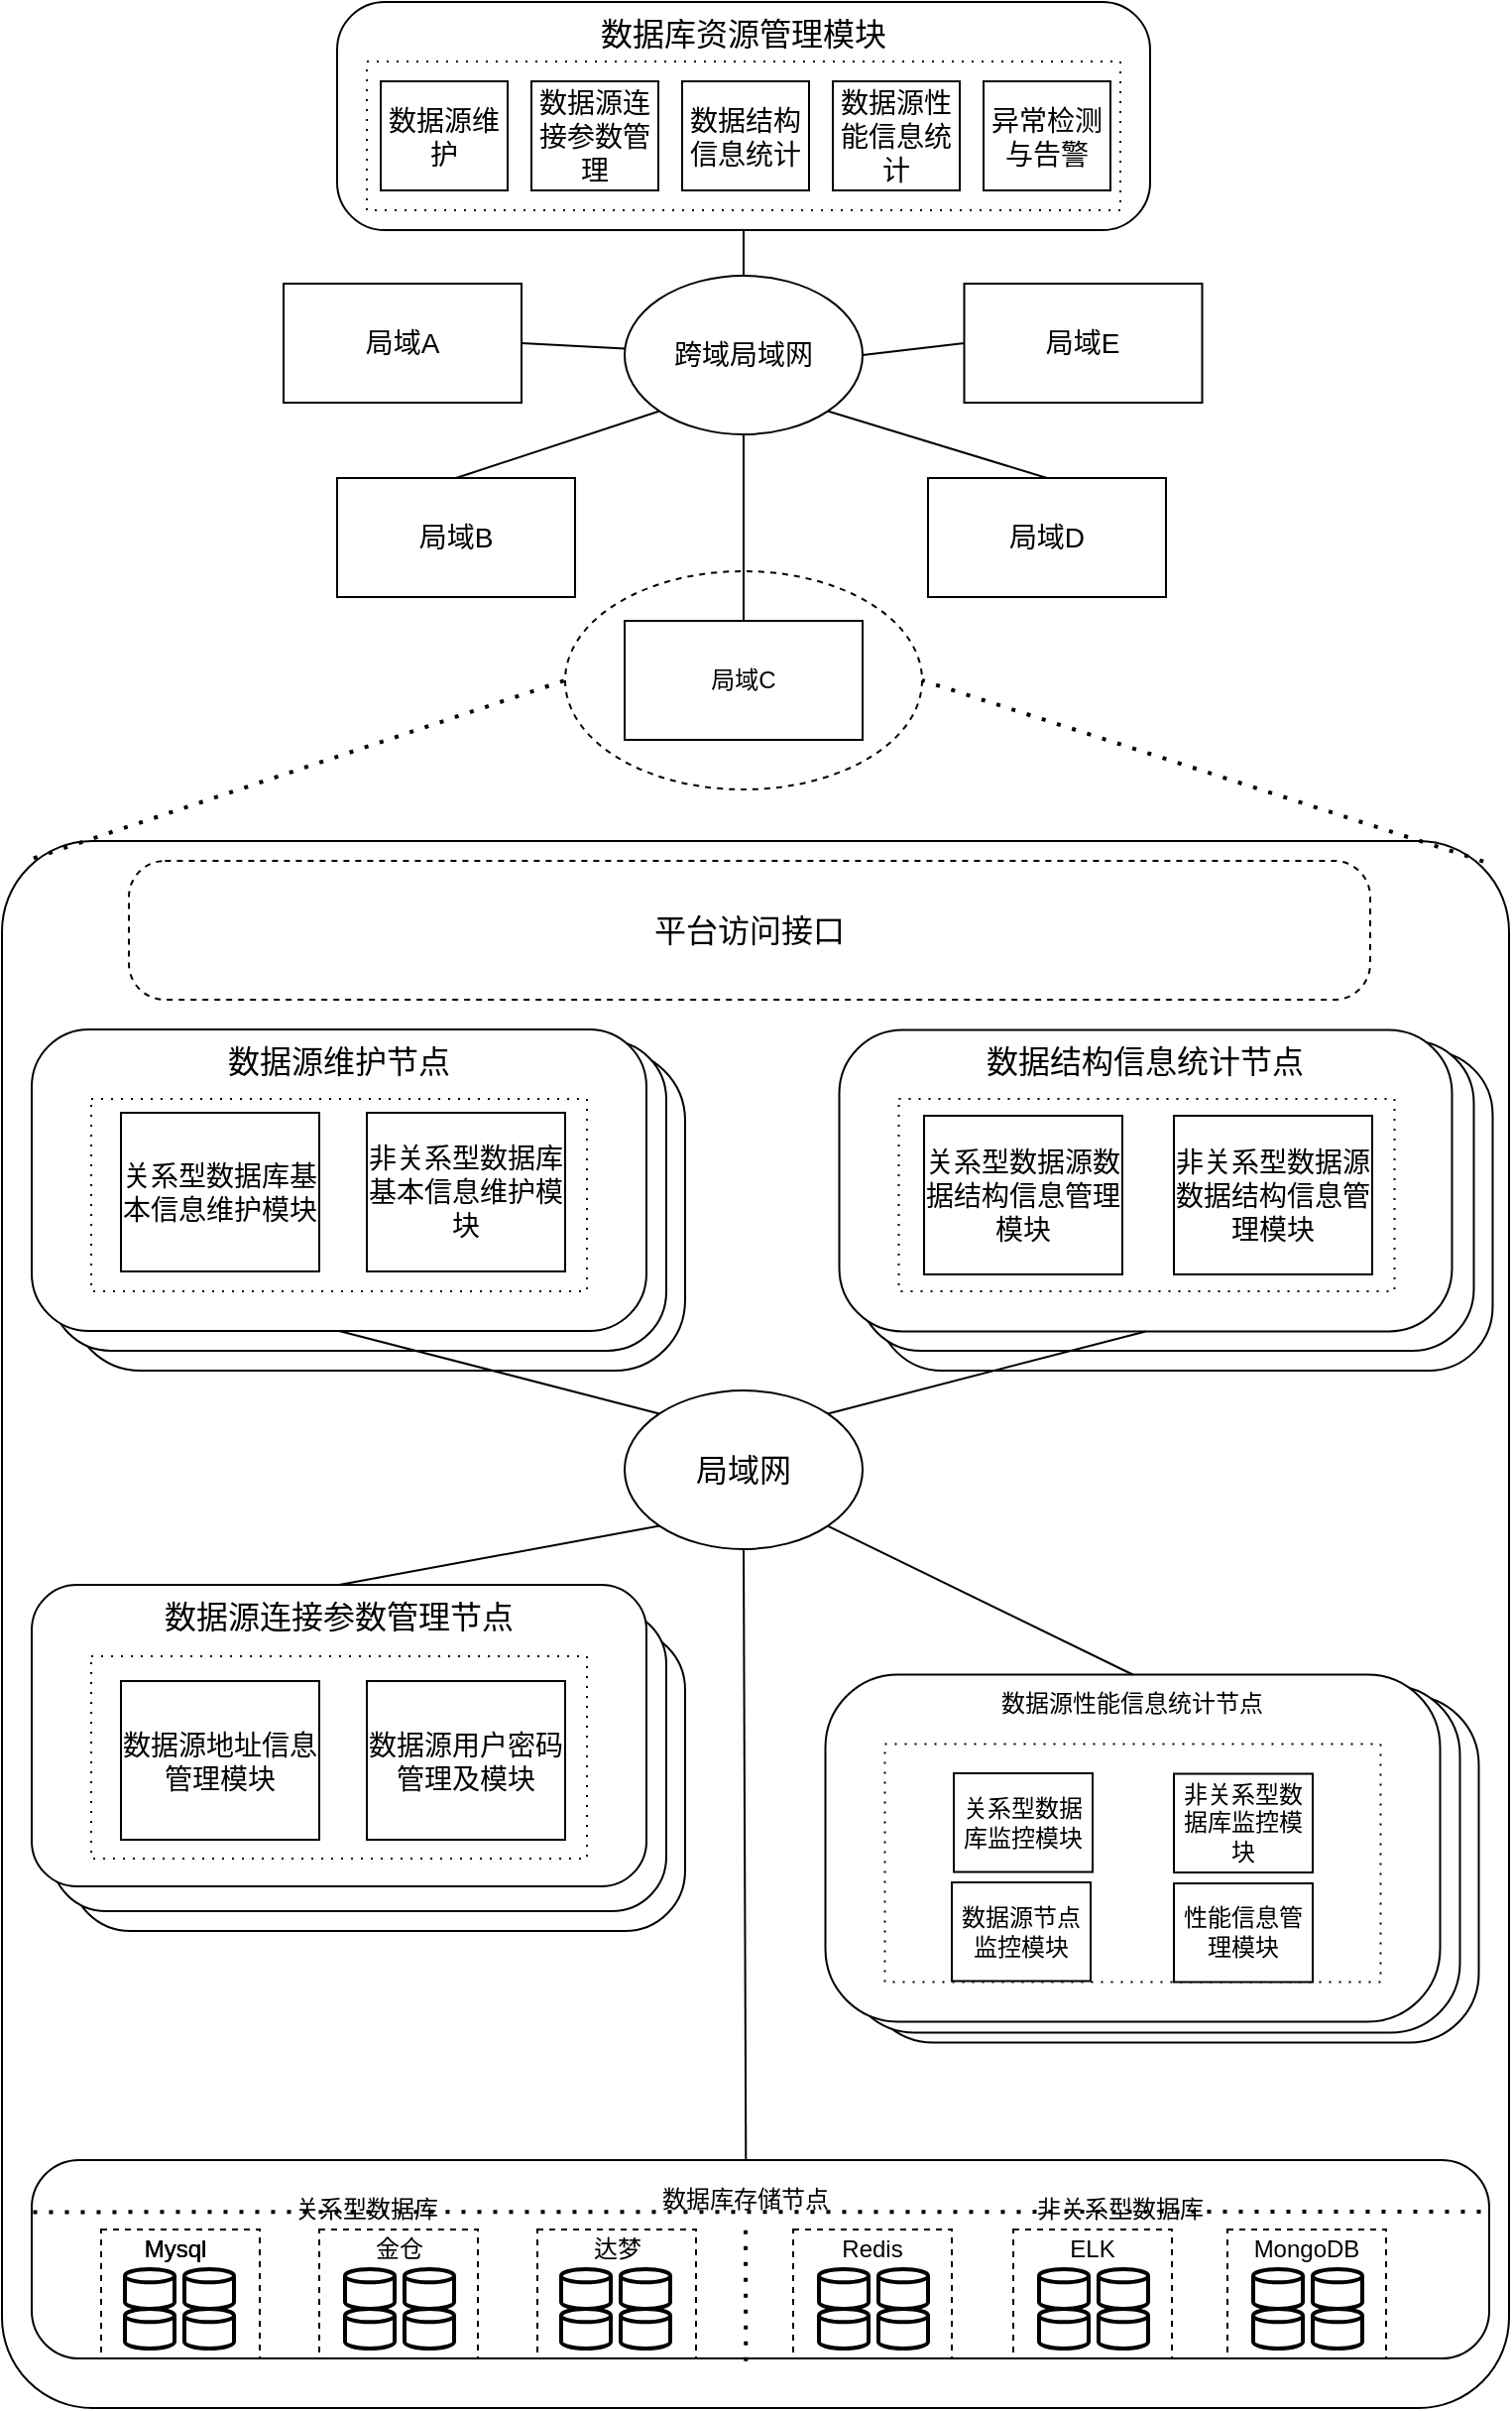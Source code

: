 <mxfile version="20.0.1" type="github">
  <diagram id="MedYQDeV-F79YKgBFQhL" name="第 1 页">
    <mxGraphModel dx="981" dy="542" grid="1" gridSize="10" guides="1" tooltips="1" connect="1" arrows="1" fold="1" page="1" pageScale="1" pageWidth="827" pageHeight="1169" math="0" shadow="0">
      <root>
        <mxCell id="0" />
        <mxCell id="1" parent="0" />
        <mxCell id="vhrxewNEwcAQ_lFFi1NT-26" value="" style="rounded=1;whiteSpace=wrap;html=1;fillColor=none;arcSize=6;" parent="1" vertex="1">
          <mxGeometry x="40" y="443" width="760" height="790" as="geometry" />
        </mxCell>
        <mxCell id="vhrxewNEwcAQ_lFFi1NT-25" value="" style="ellipse;whiteSpace=wrap;html=1;dashed=1;fillColor=none;" parent="1" vertex="1">
          <mxGeometry x="324" y="307" width="180" height="110" as="geometry" />
        </mxCell>
        <mxCell id="YRZzIZ5zAxfRdaV7xQCh-4" value="" style="rounded=1;whiteSpace=wrap;html=1;arcSize=22;" parent="1" vertex="1">
          <mxGeometry x="74.5" y="548.5" width="310" height="161.5" as="geometry" />
        </mxCell>
        <mxCell id="YRZzIZ5zAxfRdaV7xQCh-3" value="" style="rounded=1;whiteSpace=wrap;html=1;arcSize=19;" parent="1" vertex="1">
          <mxGeometry x="65" y="543.5" width="310" height="156.5" as="geometry" />
        </mxCell>
        <mxCell id="vhrxewNEwcAQ_lFFi1NT-3" value="&lt;span style=&quot;font-size: 16px;&quot;&gt;数据库资源管理模块&lt;/span&gt;" style="rounded=1;whiteSpace=wrap;html=1;arcSize=21;verticalAlign=top;fontSize=16;" parent="1" vertex="1">
          <mxGeometry x="209" y="20" width="410" height="115" as="geometry" />
        </mxCell>
        <mxCell id="vhrxewNEwcAQ_lFFi1NT-12" value="跨域局域网" style="ellipse;whiteSpace=wrap;html=1;fontSize=14;" parent="1" vertex="1">
          <mxGeometry x="354" y="158" width="120" height="80" as="geometry" />
        </mxCell>
        <mxCell id="vhrxewNEwcAQ_lFFi1NT-13" value="" style="endArrow=none;html=1;rounded=0;entryX=0.5;entryY=1;entryDx=0;entryDy=0;exitX=0.5;exitY=0;exitDx=0;exitDy=0;" parent="1" source="vhrxewNEwcAQ_lFFi1NT-12" edge="1" target="vhrxewNEwcAQ_lFFi1NT-3">
          <mxGeometry width="50" height="50" relative="1" as="geometry">
            <mxPoint x="379" y="158" as="sourcePoint" />
            <mxPoint x="386" y="119.289" as="targetPoint" />
          </mxGeometry>
        </mxCell>
        <mxCell id="vhrxewNEwcAQ_lFFi1NT-14" value="&lt;span style=&quot;font-size: 14px;&quot;&gt;局域E&lt;/span&gt;" style="rounded=0;whiteSpace=wrap;html=1;fontSize=14;" parent="1" vertex="1">
          <mxGeometry x="525.25" y="162" width="120" height="60" as="geometry" />
        </mxCell>
        <mxCell id="vhrxewNEwcAQ_lFFi1NT-15" value="局域A" style="rounded=0;whiteSpace=wrap;html=1;fontSize=14;" parent="1" vertex="1">
          <mxGeometry x="182" y="162" width="120" height="60" as="geometry" />
        </mxCell>
        <mxCell id="vhrxewNEwcAQ_lFFi1NT-16" value="&lt;span style=&quot;font-size: 14px;&quot;&gt;局域B&lt;/span&gt;" style="rounded=0;whiteSpace=wrap;html=1;fontSize=14;" parent="1" vertex="1">
          <mxGeometry x="209" y="260" width="120" height="60" as="geometry" />
        </mxCell>
        <mxCell id="vhrxewNEwcAQ_lFFi1NT-17" value="&lt;span style=&quot;font-size: 14px;&quot;&gt;局域D&lt;/span&gt;" style="rounded=0;whiteSpace=wrap;html=1;fontSize=14;" parent="1" vertex="1">
          <mxGeometry x="507" y="260" width="120" height="60" as="geometry" />
        </mxCell>
        <mxCell id="vhrxewNEwcAQ_lFFi1NT-18" value="&lt;span style=&quot;&quot;&gt;局域C&lt;/span&gt;" style="rounded=0;whiteSpace=wrap;html=1;" parent="1" vertex="1">
          <mxGeometry x="354" y="332" width="120" height="60" as="geometry" />
        </mxCell>
        <mxCell id="vhrxewNEwcAQ_lFFi1NT-19" value="" style="endArrow=none;html=1;rounded=0;entryX=1;entryY=0.5;entryDx=0;entryDy=0;" parent="1" source="vhrxewNEwcAQ_lFFi1NT-12" target="vhrxewNEwcAQ_lFFi1NT-15" edge="1">
          <mxGeometry width="50" height="50" relative="1" as="geometry">
            <mxPoint x="283.289" y="280" as="sourcePoint" />
            <mxPoint x="283.289" y="230" as="targetPoint" />
          </mxGeometry>
        </mxCell>
        <mxCell id="vhrxewNEwcAQ_lFFi1NT-20" value="" style="endArrow=none;html=1;rounded=0;exitX=0.5;exitY=0;exitDx=0;exitDy=0;entryX=0;entryY=1;entryDx=0;entryDy=0;" parent="1" source="vhrxewNEwcAQ_lFFi1NT-16" target="vhrxewNEwcAQ_lFFi1NT-12" edge="1">
          <mxGeometry width="50" height="50" relative="1" as="geometry">
            <mxPoint x="410" y="340" as="sourcePoint" />
            <mxPoint x="460" y="290" as="targetPoint" />
          </mxGeometry>
        </mxCell>
        <mxCell id="vhrxewNEwcAQ_lFFi1NT-22" value="" style="endArrow=none;html=1;rounded=0;exitX=0.5;exitY=0;exitDx=0;exitDy=0;entryX=0.5;entryY=1;entryDx=0;entryDy=0;" parent="1" source="vhrxewNEwcAQ_lFFi1NT-18" target="vhrxewNEwcAQ_lFFi1NT-12" edge="1">
          <mxGeometry width="50" height="50" relative="1" as="geometry">
            <mxPoint x="230" y="330" as="sourcePoint" />
            <mxPoint x="381.574" y="268.284" as="targetPoint" />
          </mxGeometry>
        </mxCell>
        <mxCell id="vhrxewNEwcAQ_lFFi1NT-23" value="" style="endArrow=none;html=1;rounded=0;exitX=0.5;exitY=0;exitDx=0;exitDy=0;entryX=1;entryY=1;entryDx=0;entryDy=0;" parent="1" source="vhrxewNEwcAQ_lFFi1NT-17" target="vhrxewNEwcAQ_lFFi1NT-12" edge="1">
          <mxGeometry width="50" height="50" relative="1" as="geometry">
            <mxPoint x="240" y="340" as="sourcePoint" />
            <mxPoint x="391.574" y="278.284" as="targetPoint" />
          </mxGeometry>
        </mxCell>
        <mxCell id="vhrxewNEwcAQ_lFFi1NT-24" value="" style="endArrow=none;html=1;rounded=0;exitX=0;exitY=0.5;exitDx=0;exitDy=0;entryX=1;entryY=0.5;entryDx=0;entryDy=0;" parent="1" source="vhrxewNEwcAQ_lFFi1NT-14" target="vhrxewNEwcAQ_lFFi1NT-12" edge="1">
          <mxGeometry width="50" height="50" relative="1" as="geometry">
            <mxPoint x="250" y="350" as="sourcePoint" />
            <mxPoint x="401.574" y="288.284" as="targetPoint" />
          </mxGeometry>
        </mxCell>
        <mxCell id="vhrxewNEwcAQ_lFFi1NT-27" value="" style="endArrow=none;dashed=1;html=1;dashPattern=1 3;strokeWidth=2;rounded=0;entryX=0;entryY=0.5;entryDx=0;entryDy=0;exitX=0.021;exitY=0.011;exitDx=0;exitDy=0;exitPerimeter=0;" parent="1" source="vhrxewNEwcAQ_lFFi1NT-26" target="vhrxewNEwcAQ_lFFi1NT-25" edge="1">
          <mxGeometry width="50" height="50" relative="1" as="geometry">
            <mxPoint x="110" y="600" as="sourcePoint" />
            <mxPoint x="160" y="550" as="targetPoint" />
          </mxGeometry>
        </mxCell>
        <mxCell id="vhrxewNEwcAQ_lFFi1NT-28" value="" style="endArrow=none;dashed=1;html=1;dashPattern=1 3;strokeWidth=2;rounded=0;entryX=1;entryY=0.5;entryDx=0;entryDy=0;exitX=0.983;exitY=0.013;exitDx=0;exitDy=0;exitPerimeter=0;" parent="1" source="vhrxewNEwcAQ_lFFi1NT-26" target="vhrxewNEwcAQ_lFFi1NT-25" edge="1">
          <mxGeometry width="50" height="50" relative="1" as="geometry">
            <mxPoint x="120" y="610.0" as="sourcePoint" />
            <mxPoint x="333.46" y="440.34" as="targetPoint" />
          </mxGeometry>
        </mxCell>
        <mxCell id="vhrxewNEwcAQ_lFFi1NT-31" value="数据源维护节点" style="rounded=1;whiteSpace=wrap;html=1;arcSize=19;verticalAlign=top;fontSize=16;" parent="1" vertex="1">
          <mxGeometry x="55" y="538" width="310" height="152" as="geometry" />
        </mxCell>
        <mxCell id="vhrxewNEwcAQ_lFFi1NT-32" value="" style="rounded=0;whiteSpace=wrap;html=1;dashed=1;dashPattern=1 4;" parent="1" vertex="1">
          <mxGeometry x="85" y="573" width="250" height="97" as="geometry" />
        </mxCell>
        <mxCell id="vhrxewNEwcAQ_lFFi1NT-55" value="数据库资源管理平台" style="text;html=1;strokeColor=none;fillColor=none;align=center;verticalAlign=middle;whiteSpace=wrap;rounded=0;dashed=1;dashPattern=1 4;" parent="1" vertex="1">
          <mxGeometry x="520" y="529.5" width="170" height="30" as="geometry" />
        </mxCell>
        <mxCell id="vhrxewNEwcAQ_lFFi1NT-73" value="局域网" style="ellipse;whiteSpace=wrap;html=1;fontSize=16;" parent="1" vertex="1">
          <mxGeometry x="354" y="720" width="120" height="80" as="geometry" />
        </mxCell>
        <mxCell id="vhrxewNEwcAQ_lFFi1NT-86" value="" style="endArrow=none;html=1;rounded=0;entryX=0.5;entryY=1;entryDx=0;entryDy=0;exitX=0;exitY=0;exitDx=0;exitDy=0;" parent="1" source="vhrxewNEwcAQ_lFFi1NT-73" target="vhrxewNEwcAQ_lFFi1NT-31" edge="1">
          <mxGeometry width="50" height="50" relative="1" as="geometry">
            <mxPoint x="280" y="823" as="sourcePoint" />
            <mxPoint x="330" y="773" as="targetPoint" />
          </mxGeometry>
        </mxCell>
        <mxCell id="vhrxewNEwcAQ_lFFi1NT-91" value="" style="rounded=1;whiteSpace=wrap;html=1;arcSize=24;" parent="1" vertex="1">
          <mxGeometry x="55" y="1108" width="735" height="100" as="geometry" />
        </mxCell>
        <mxCell id="vhrxewNEwcAQ_lFFi1NT-92" value="数据库存储节点" style="text;html=1;strokeColor=none;fillColor=none;align=center;verticalAlign=middle;whiteSpace=wrap;rounded=0;dashed=1;dashPattern=1 4;" parent="1" vertex="1">
          <mxGeometry x="330" y="1113" width="170" height="30" as="geometry" />
        </mxCell>
        <mxCell id="vhrxewNEwcAQ_lFFi1NT-93" value="" style="endArrow=none;html=1;rounded=0;entryX=0.5;entryY=1;entryDx=0;entryDy=0;exitX=0.49;exitY=0.002;exitDx=0;exitDy=0;exitPerimeter=0;" parent="1" source="vhrxewNEwcAQ_lFFi1NT-91" target="vhrxewNEwcAQ_lFFi1NT-73" edge="1">
          <mxGeometry width="50" height="50" relative="1" as="geometry">
            <mxPoint x="220.0" y="885" as="sourcePoint" />
            <mxPoint x="381.574" y="836.284" as="targetPoint" />
          </mxGeometry>
        </mxCell>
        <mxCell id="vhrxewNEwcAQ_lFFi1NT-94" value="" style="endArrow=none;dashed=1;html=1;dashPattern=1 3;strokeWidth=2;rounded=0;entryX=0.5;entryY=1;entryDx=0;entryDy=0;exitX=0.49;exitY=1.014;exitDx=0;exitDy=0;exitPerimeter=0;" parent="1" source="vhrxewNEwcAQ_lFFi1NT-91" target="vhrxewNEwcAQ_lFFi1NT-92" edge="1">
          <mxGeometry width="50" height="50" relative="1" as="geometry">
            <mxPoint x="390" y="1203" as="sourcePoint" />
            <mxPoint x="440" y="1153" as="targetPoint" />
          </mxGeometry>
        </mxCell>
        <mxCell id="vhrxewNEwcAQ_lFFi1NT-95" value="" style="endArrow=none;dashed=1;html=1;dashPattern=1 3;strokeWidth=2;rounded=0;entryX=1;entryY=0.5;entryDx=0;entryDy=0;exitX=0.001;exitY=0.352;exitDx=0;exitDy=0;exitPerimeter=0;" parent="1" edge="1">
          <mxGeometry width="50" height="50" relative="1" as="geometry">
            <mxPoint x="55.735" y="1134.2" as="sourcePoint" />
            <mxPoint x="790" y="1134" as="targetPoint" />
          </mxGeometry>
        </mxCell>
        <mxCell id="vhrxewNEwcAQ_lFFi1NT-96" value="关系型数据库" style="text;html=1;strokeColor=none;fillColor=none;align=center;verticalAlign=middle;whiteSpace=wrap;rounded=0;dashed=1;dashPattern=1 4;" parent="1" vertex="1">
          <mxGeometry x="139" y="1118" width="170" height="30" as="geometry" />
        </mxCell>
        <mxCell id="vhrxewNEwcAQ_lFFi1NT-97" value="非关系型数据库" style="text;html=1;strokeColor=none;fillColor=none;align=center;verticalAlign=middle;whiteSpace=wrap;rounded=0;dashed=1;dashPattern=1 4;" parent="1" vertex="1">
          <mxGeometry x="519" y="1118" width="170" height="30" as="geometry" />
        </mxCell>
        <mxCell id="vhrxewNEwcAQ_lFFi1NT-102" value="" style="rounded=0;whiteSpace=wrap;html=1;fillColor=none;dashed=1;" parent="1" vertex="1">
          <mxGeometry x="90" y="1143" width="80" height="65" as="geometry" />
        </mxCell>
        <mxCell id="vhrxewNEwcAQ_lFFi1NT-98" value="" style="strokeWidth=2;html=1;shape=mxgraph.flowchart.database;whiteSpace=wrap;fillColor=none;" parent="1" vertex="1">
          <mxGeometry x="102" y="1163" width="25" height="20" as="geometry" />
        </mxCell>
        <mxCell id="vhrxewNEwcAQ_lFFi1NT-99" value="" style="strokeWidth=2;html=1;shape=mxgraph.flowchart.database;whiteSpace=wrap;fillColor=none;" parent="1" vertex="1">
          <mxGeometry x="102" y="1183" width="25" height="20" as="geometry" />
        </mxCell>
        <mxCell id="vhrxewNEwcAQ_lFFi1NT-100" value="" style="strokeWidth=2;html=1;shape=mxgraph.flowchart.database;whiteSpace=wrap;fillColor=none;" parent="1" vertex="1">
          <mxGeometry x="132" y="1163" width="25" height="20" as="geometry" />
        </mxCell>
        <mxCell id="vhrxewNEwcAQ_lFFi1NT-101" value="" style="strokeWidth=2;html=1;shape=mxgraph.flowchart.database;whiteSpace=wrap;fillColor=none;" parent="1" vertex="1">
          <mxGeometry x="132" y="1183" width="25" height="20" as="geometry" />
        </mxCell>
        <mxCell id="vhrxewNEwcAQ_lFFi1NT-103" value="" style="rounded=0;whiteSpace=wrap;html=1;fillColor=none;dashed=1;" parent="1" vertex="1">
          <mxGeometry x="200" y="1143" width="80" height="65" as="geometry" />
        </mxCell>
        <mxCell id="vhrxewNEwcAQ_lFFi1NT-104" value="" style="rounded=0;whiteSpace=wrap;html=1;fillColor=none;dashed=1;" parent="1" vertex="1">
          <mxGeometry x="310" y="1143" width="80" height="65" as="geometry" />
        </mxCell>
        <mxCell id="vhrxewNEwcAQ_lFFi1NT-113" value="" style="strokeWidth=2;html=1;shape=mxgraph.flowchart.database;whiteSpace=wrap;fillColor=none;" parent="1" vertex="1">
          <mxGeometry x="213" y="1163" width="25" height="20" as="geometry" />
        </mxCell>
        <mxCell id="vhrxewNEwcAQ_lFFi1NT-114" value="" style="strokeWidth=2;html=1;shape=mxgraph.flowchart.database;whiteSpace=wrap;fillColor=none;" parent="1" vertex="1">
          <mxGeometry x="213" y="1183" width="25" height="20" as="geometry" />
        </mxCell>
        <mxCell id="vhrxewNEwcAQ_lFFi1NT-115" value="" style="strokeWidth=2;html=1;shape=mxgraph.flowchart.database;whiteSpace=wrap;fillColor=none;" parent="1" vertex="1">
          <mxGeometry x="243" y="1163" width="25" height="20" as="geometry" />
        </mxCell>
        <mxCell id="vhrxewNEwcAQ_lFFi1NT-116" value="" style="strokeWidth=2;html=1;shape=mxgraph.flowchart.database;whiteSpace=wrap;fillColor=none;" parent="1" vertex="1">
          <mxGeometry x="243" y="1183" width="25" height="20" as="geometry" />
        </mxCell>
        <mxCell id="vhrxewNEwcAQ_lFFi1NT-117" value="" style="strokeWidth=2;html=1;shape=mxgraph.flowchart.database;whiteSpace=wrap;fillColor=none;" parent="1" vertex="1">
          <mxGeometry x="322" y="1163" width="25" height="20" as="geometry" />
        </mxCell>
        <mxCell id="vhrxewNEwcAQ_lFFi1NT-118" value="" style="strokeWidth=2;html=1;shape=mxgraph.flowchart.database;whiteSpace=wrap;fillColor=none;" parent="1" vertex="1">
          <mxGeometry x="322" y="1183" width="25" height="20" as="geometry" />
        </mxCell>
        <mxCell id="vhrxewNEwcAQ_lFFi1NT-119" value="" style="strokeWidth=2;html=1;shape=mxgraph.flowchart.database;whiteSpace=wrap;fillColor=none;" parent="1" vertex="1">
          <mxGeometry x="352" y="1163" width="25" height="20" as="geometry" />
        </mxCell>
        <mxCell id="vhrxewNEwcAQ_lFFi1NT-120" value="" style="strokeWidth=2;html=1;shape=mxgraph.flowchart.database;whiteSpace=wrap;fillColor=none;" parent="1" vertex="1">
          <mxGeometry x="352" y="1183" width="25" height="20" as="geometry" />
        </mxCell>
        <mxCell id="vhrxewNEwcAQ_lFFi1NT-124" value="Mysql" style="text;html=1;strokeColor=none;fillColor=none;align=center;verticalAlign=middle;whiteSpace=wrap;rounded=0;dashed=1;dashPattern=1 4;" parent="1" vertex="1">
          <mxGeometry x="100" y="1143" width="55" height="20" as="geometry" />
        </mxCell>
        <mxCell id="vhrxewNEwcAQ_lFFi1NT-125" value="金仓" style="text;html=1;strokeColor=none;fillColor=none;align=center;verticalAlign=middle;whiteSpace=wrap;rounded=0;dashed=1;dashPattern=1 4;" parent="1" vertex="1">
          <mxGeometry x="213" y="1143" width="55" height="20" as="geometry" />
        </mxCell>
        <mxCell id="vhrxewNEwcAQ_lFFi1NT-126" value="达梦" style="text;html=1;strokeColor=none;fillColor=none;align=center;verticalAlign=middle;whiteSpace=wrap;rounded=0;dashed=1;dashPattern=1 4;" parent="1" vertex="1">
          <mxGeometry x="322.5" y="1143" width="55" height="20" as="geometry" />
        </mxCell>
        <mxCell id="vhrxewNEwcAQ_lFFi1NT-128" value="" style="rounded=0;whiteSpace=wrap;html=1;fillColor=none;dashed=1;" parent="1" vertex="1">
          <mxGeometry x="90" y="1143" width="80" height="65" as="geometry" />
        </mxCell>
        <mxCell id="vhrxewNEwcAQ_lFFi1NT-131" value="Mysql" style="text;html=1;strokeColor=none;fillColor=none;align=center;verticalAlign=middle;whiteSpace=wrap;rounded=0;dashed=1;dashPattern=1 4;" parent="1" vertex="1">
          <mxGeometry x="100" y="1143" width="55" height="20" as="geometry" />
        </mxCell>
        <mxCell id="vhrxewNEwcAQ_lFFi1NT-129" value="Mysql" style="text;html=1;strokeColor=none;fillColor=none;align=center;verticalAlign=middle;whiteSpace=wrap;rounded=0;dashed=1;dashPattern=1 4;" parent="1" vertex="1">
          <mxGeometry x="100" y="1143" width="55" height="20" as="geometry" />
        </mxCell>
        <mxCell id="vhrxewNEwcAQ_lFFi1NT-171" value="" style="rounded=0;whiteSpace=wrap;html=1;fillColor=none;dashed=1;" parent="1" vertex="1">
          <mxGeometry x="310" y="1143" width="80" height="65" as="geometry" />
        </mxCell>
        <mxCell id="vhrxewNEwcAQ_lFFi1NT-173" value="" style="rounded=0;whiteSpace=wrap;html=1;fillColor=none;dashed=1;" parent="1" vertex="1">
          <mxGeometry x="439" y="1143" width="80" height="65" as="geometry" />
        </mxCell>
        <mxCell id="vhrxewNEwcAQ_lFFi1NT-174" value="" style="strokeWidth=2;html=1;shape=mxgraph.flowchart.database;whiteSpace=wrap;fillColor=none;" parent="1" vertex="1">
          <mxGeometry x="452" y="1163" width="25" height="20" as="geometry" />
        </mxCell>
        <mxCell id="vhrxewNEwcAQ_lFFi1NT-175" value="" style="strokeWidth=2;html=1;shape=mxgraph.flowchart.database;whiteSpace=wrap;fillColor=none;" parent="1" vertex="1">
          <mxGeometry x="452" y="1183" width="25" height="20" as="geometry" />
        </mxCell>
        <mxCell id="vhrxewNEwcAQ_lFFi1NT-176" value="" style="strokeWidth=2;html=1;shape=mxgraph.flowchart.database;whiteSpace=wrap;fillColor=none;" parent="1" vertex="1">
          <mxGeometry x="482" y="1163" width="25" height="20" as="geometry" />
        </mxCell>
        <mxCell id="vhrxewNEwcAQ_lFFi1NT-177" value="" style="strokeWidth=2;html=1;shape=mxgraph.flowchart.database;whiteSpace=wrap;fillColor=none;" parent="1" vertex="1">
          <mxGeometry x="482" y="1183" width="25" height="20" as="geometry" />
        </mxCell>
        <mxCell id="vhrxewNEwcAQ_lFFi1NT-178" value="" style="rounded=0;whiteSpace=wrap;html=1;fillColor=none;dashed=1;" parent="1" vertex="1">
          <mxGeometry x="550" y="1143" width="80" height="65" as="geometry" />
        </mxCell>
        <mxCell id="vhrxewNEwcAQ_lFFi1NT-179" value="" style="strokeWidth=2;html=1;shape=mxgraph.flowchart.database;whiteSpace=wrap;fillColor=none;" parent="1" vertex="1">
          <mxGeometry x="563" y="1163" width="25" height="20" as="geometry" />
        </mxCell>
        <mxCell id="vhrxewNEwcAQ_lFFi1NT-180" value="" style="strokeWidth=2;html=1;shape=mxgraph.flowchart.database;whiteSpace=wrap;fillColor=none;" parent="1" vertex="1">
          <mxGeometry x="563" y="1183" width="25" height="20" as="geometry" />
        </mxCell>
        <mxCell id="vhrxewNEwcAQ_lFFi1NT-181" value="" style="strokeWidth=2;html=1;shape=mxgraph.flowchart.database;whiteSpace=wrap;fillColor=none;" parent="1" vertex="1">
          <mxGeometry x="593" y="1163" width="25" height="20" as="geometry" />
        </mxCell>
        <mxCell id="vhrxewNEwcAQ_lFFi1NT-182" value="" style="strokeWidth=2;html=1;shape=mxgraph.flowchart.database;whiteSpace=wrap;fillColor=none;" parent="1" vertex="1">
          <mxGeometry x="593" y="1183" width="25" height="20" as="geometry" />
        </mxCell>
        <mxCell id="vhrxewNEwcAQ_lFFi1NT-183" value="" style="rounded=0;whiteSpace=wrap;html=1;fillColor=none;dashed=1;" parent="1" vertex="1">
          <mxGeometry x="658" y="1143" width="80" height="65" as="geometry" />
        </mxCell>
        <mxCell id="vhrxewNEwcAQ_lFFi1NT-184" value="" style="strokeWidth=2;html=1;shape=mxgraph.flowchart.database;whiteSpace=wrap;fillColor=none;" parent="1" vertex="1">
          <mxGeometry x="671" y="1163" width="25" height="20" as="geometry" />
        </mxCell>
        <mxCell id="vhrxewNEwcAQ_lFFi1NT-185" value="" style="strokeWidth=2;html=1;shape=mxgraph.flowchart.database;whiteSpace=wrap;fillColor=none;" parent="1" vertex="1">
          <mxGeometry x="671" y="1183" width="25" height="20" as="geometry" />
        </mxCell>
        <mxCell id="vhrxewNEwcAQ_lFFi1NT-186" value="" style="strokeWidth=2;html=1;shape=mxgraph.flowchart.database;whiteSpace=wrap;fillColor=none;" parent="1" vertex="1">
          <mxGeometry x="701" y="1163" width="25" height="20" as="geometry" />
        </mxCell>
        <mxCell id="vhrxewNEwcAQ_lFFi1NT-187" value="" style="strokeWidth=2;html=1;shape=mxgraph.flowchart.database;whiteSpace=wrap;fillColor=none;" parent="1" vertex="1">
          <mxGeometry x="701" y="1183" width="25" height="20" as="geometry" />
        </mxCell>
        <mxCell id="vhrxewNEwcAQ_lFFi1NT-188" value="Redis" style="text;html=1;strokeColor=none;fillColor=none;align=center;verticalAlign=middle;whiteSpace=wrap;rounded=0;dashed=1;dashPattern=1 4;" parent="1" vertex="1">
          <mxGeometry x="434" y="1143" width="90" height="20" as="geometry" />
        </mxCell>
        <mxCell id="vhrxewNEwcAQ_lFFi1NT-189" value="ELK" style="text;html=1;strokeColor=none;fillColor=none;align=center;verticalAlign=middle;whiteSpace=wrap;rounded=0;dashed=1;dashPattern=1 4;" parent="1" vertex="1">
          <mxGeometry x="545" y="1143" width="90" height="20" as="geometry" />
        </mxCell>
        <mxCell id="vhrxewNEwcAQ_lFFi1NT-190" value="MongoDB" style="text;html=1;strokeColor=none;fillColor=none;align=center;verticalAlign=middle;whiteSpace=wrap;rounded=0;dashed=1;dashPattern=1 4;" parent="1" vertex="1">
          <mxGeometry x="653" y="1143" width="90" height="20" as="geometry" />
        </mxCell>
        <mxCell id="YRZzIZ5zAxfRdaV7xQCh-5" value="" style="rounded=1;whiteSpace=wrap;html=1;arcSize=20;" parent="1" vertex="1">
          <mxGeometry x="481.75" y="548.75" width="310" height="161.25" as="geometry" />
        </mxCell>
        <mxCell id="YRZzIZ5zAxfRdaV7xQCh-6" value="" style="rounded=1;whiteSpace=wrap;html=1;arcSize=20;" parent="1" vertex="1">
          <mxGeometry x="472.25" y="543.75" width="310" height="156.25" as="geometry" />
        </mxCell>
        <mxCell id="YRZzIZ5zAxfRdaV7xQCh-7" value="数据结构信息统计节点" style="rounded=1;whiteSpace=wrap;html=1;arcSize=21;verticalAlign=top;fontSize=16;" parent="1" vertex="1">
          <mxGeometry x="462.25" y="538.25" width="309" height="152" as="geometry" />
        </mxCell>
        <mxCell id="YRZzIZ5zAxfRdaV7xQCh-8" value="" style="rounded=0;whiteSpace=wrap;html=1;dashed=1;dashPattern=1 4;" parent="1" vertex="1">
          <mxGeometry x="492.25" y="573" width="250" height="97" as="geometry" />
        </mxCell>
        <mxCell id="YRZzIZ5zAxfRdaV7xQCh-12" value="关系型数据源数据结构信息管理模块" style="rounded=0;whiteSpace=wrap;html=1;fontSize=14;" parent="1" vertex="1">
          <mxGeometry x="505" y="581.5" width="100" height="80" as="geometry" />
        </mxCell>
        <mxCell id="YRZzIZ5zAxfRdaV7xQCh-13" value="非关系型数据源数据结构信息管理模块" style="rounded=0;whiteSpace=wrap;html=1;fontSize=14;" parent="1" vertex="1">
          <mxGeometry x="631" y="581.5" width="100" height="80" as="geometry" />
        </mxCell>
        <mxCell id="YRZzIZ5zAxfRdaV7xQCh-15" value="" style="rounded=1;whiteSpace=wrap;html=1;arcSize=20;" parent="1" vertex="1">
          <mxGeometry x="74.5" y="840.5" width="310" height="152" as="geometry" />
        </mxCell>
        <mxCell id="YRZzIZ5zAxfRdaV7xQCh-16" value="" style="rounded=1;whiteSpace=wrap;html=1;arcSize=18;" parent="1" vertex="1">
          <mxGeometry x="65" y="830.5" width="310" height="152" as="geometry" />
        </mxCell>
        <mxCell id="YRZzIZ5zAxfRdaV7xQCh-17" value="数据源连接参数管理节点" style="rounded=1;whiteSpace=wrap;html=1;arcSize=15;verticalAlign=top;fontSize=16;" parent="1" vertex="1">
          <mxGeometry x="55" y="818" width="310" height="152" as="geometry" />
        </mxCell>
        <mxCell id="YRZzIZ5zAxfRdaV7xQCh-18" value="" style="rounded=0;whiteSpace=wrap;html=1;dashed=1;dashPattern=1 4;" parent="1" vertex="1">
          <mxGeometry x="85" y="854" width="250" height="102" as="geometry" />
        </mxCell>
        <mxCell id="YRZzIZ5zAxfRdaV7xQCh-24" value="数据源地址信息管理模块" style="rounded=0;whiteSpace=wrap;html=1;fontSize=14;" parent="1" vertex="1">
          <mxGeometry x="100" y="866.5" width="100" height="80" as="geometry" />
        </mxCell>
        <mxCell id="YRZzIZ5zAxfRdaV7xQCh-25" value="" style="rounded=1;whiteSpace=wrap;html=1;arcSize=20;" parent="1" vertex="1">
          <mxGeometry x="474.75" y="873.75" width="310" height="175" as="geometry" />
        </mxCell>
        <mxCell id="YRZzIZ5zAxfRdaV7xQCh-26" value="" style="rounded=1;whiteSpace=wrap;html=1;arcSize=20;" parent="1" vertex="1">
          <mxGeometry x="465.25" y="868.75" width="310" height="175" as="geometry" />
        </mxCell>
        <mxCell id="YRZzIZ5zAxfRdaV7xQCh-27" value="" style="rounded=1;whiteSpace=wrap;html=1;arcSize=21;" parent="1" vertex="1">
          <mxGeometry x="455.25" y="863.25" width="310" height="175" as="geometry" />
        </mxCell>
        <mxCell id="YRZzIZ5zAxfRdaV7xQCh-28" value="" style="rounded=0;whiteSpace=wrap;html=1;dashed=1;dashPattern=1 4;" parent="1" vertex="1">
          <mxGeometry x="485.25" y="898.25" width="250" height="120" as="geometry" />
        </mxCell>
        <mxCell id="YRZzIZ5zAxfRdaV7xQCh-29" value="数据源性能信息统计节点" style="text;html=1;strokeColor=none;fillColor=none;align=center;verticalAlign=middle;whiteSpace=wrap;rounded=0;dashed=1;dashPattern=1 4;" parent="1" vertex="1">
          <mxGeometry x="525.25" y="863.25" width="170" height="30" as="geometry" />
        </mxCell>
        <mxCell id="YRZzIZ5zAxfRdaV7xQCh-34" value="非关系型数据库监控模块" style="rounded=0;whiteSpace=wrap;html=1;" parent="1" vertex="1">
          <mxGeometry x="631" y="913.25" width="70" height="49.75" as="geometry" />
        </mxCell>
        <mxCell id="YRZzIZ5zAxfRdaV7xQCh-35" value="数据源用户密码管理及模块" style="rounded=0;whiteSpace=wrap;html=1;fontSize=14;" parent="1" vertex="1">
          <mxGeometry x="224" y="866.5" width="100" height="80" as="geometry" />
        </mxCell>
        <mxCell id="YRZzIZ5zAxfRdaV7xQCh-36" value="关系型数据库监控模块" style="rounded=0;whiteSpace=wrap;html=1;" parent="1" vertex="1">
          <mxGeometry x="520" y="913" width="70" height="49.75" as="geometry" />
        </mxCell>
        <mxCell id="YRZzIZ5zAxfRdaV7xQCh-37" value="数据源节点监控模块" style="rounded=0;whiteSpace=wrap;html=1;" parent="1" vertex="1">
          <mxGeometry x="519" y="968" width="70" height="49.75" as="geometry" />
        </mxCell>
        <mxCell id="YRZzIZ5zAxfRdaV7xQCh-38" value="性能信息管理模块" style="rounded=0;whiteSpace=wrap;html=1;" parent="1" vertex="1">
          <mxGeometry x="631" y="968.5" width="70" height="49.75" as="geometry" />
        </mxCell>
        <mxCell id="YRZzIZ5zAxfRdaV7xQCh-39" value="" style="endArrow=none;html=1;rounded=0;entryX=0.5;entryY=1;entryDx=0;entryDy=0;exitX=1;exitY=0;exitDx=0;exitDy=0;" parent="1" source="vhrxewNEwcAQ_lFFi1NT-73" target="YRZzIZ5zAxfRdaV7xQCh-7" edge="1">
          <mxGeometry width="50" height="50" relative="1" as="geometry">
            <mxPoint x="450" y="763" as="sourcePoint" />
            <mxPoint x="270" y="783" as="targetPoint" />
          </mxGeometry>
        </mxCell>
        <mxCell id="YRZzIZ5zAxfRdaV7xQCh-40" value="" style="endArrow=none;html=1;rounded=0;entryX=0;entryY=1;entryDx=0;entryDy=0;exitX=0.5;exitY=0;exitDx=0;exitDy=0;" parent="1" source="YRZzIZ5zAxfRdaV7xQCh-17" target="vhrxewNEwcAQ_lFFi1NT-73" edge="1">
          <mxGeometry width="50" height="50" relative="1" as="geometry">
            <mxPoint x="210" y="863" as="sourcePoint" />
            <mxPoint x="300" y="803" as="targetPoint" />
          </mxGeometry>
        </mxCell>
        <mxCell id="YRZzIZ5zAxfRdaV7xQCh-41" value="" style="endArrow=none;html=1;rounded=0;entryX=0.5;entryY=0;entryDx=0;entryDy=0;exitX=1;exitY=1;exitDx=0;exitDy=0;" parent="1" source="vhrxewNEwcAQ_lFFi1NT-73" target="YRZzIZ5zAxfRdaV7xQCh-29" edge="1">
          <mxGeometry width="50" height="50" relative="1" as="geometry">
            <mxPoint x="550" y="833" as="sourcePoint" />
            <mxPoint x="600" y="783" as="targetPoint" />
          </mxGeometry>
        </mxCell>
        <mxCell id="HeJ0FcstIRiFT0lCWAyd-1" value="关系型数据库基本信息维护模块" style="rounded=0;whiteSpace=wrap;html=1;fontSize=14;" parent="1" vertex="1">
          <mxGeometry x="100" y="580" width="100" height="80" as="geometry" />
        </mxCell>
        <mxCell id="HeJ0FcstIRiFT0lCWAyd-2" value="非关系型数据库基本信息维护模块" style="rounded=0;whiteSpace=wrap;html=1;fontSize=14;" parent="1" vertex="1">
          <mxGeometry x="224" y="580" width="100" height="80" as="geometry" />
        </mxCell>
        <mxCell id="HeJ0FcstIRiFT0lCWAyd-3" value="平台访问接口" style="rounded=1;whiteSpace=wrap;html=1;arcSize=26;dashed=1;fontSize=16;" parent="1" vertex="1">
          <mxGeometry x="104" y="453" width="626" height="70" as="geometry" />
        </mxCell>
        <mxCell id="veypy6vy9oeoimsPlL16-2" value="" style="group" vertex="1" connectable="0" parent="1">
          <mxGeometry x="224" y="50" width="380" height="75" as="geometry" />
        </mxCell>
        <mxCell id="vhrxewNEwcAQ_lFFi1NT-4" value="" style="rounded=0;whiteSpace=wrap;html=1;dashed=1;dashPattern=1 4;" parent="veypy6vy9oeoimsPlL16-2" vertex="1">
          <mxGeometry width="380" height="75" as="geometry" />
        </mxCell>
        <mxCell id="vhrxewNEwcAQ_lFFi1NT-7" value="数据源维护" style="rounded=0;whiteSpace=wrap;html=1;fontSize=14;" parent="veypy6vy9oeoimsPlL16-2" vertex="1">
          <mxGeometry x="7" y="10" width="64" height="55" as="geometry" />
        </mxCell>
        <mxCell id="vhrxewNEwcAQ_lFFi1NT-8" value="数据源连接参数管理" style="rounded=0;whiteSpace=wrap;html=1;fontSize=14;" parent="veypy6vy9oeoimsPlL16-2" vertex="1">
          <mxGeometry x="83" y="10" width="64" height="55" as="geometry" />
        </mxCell>
        <mxCell id="vhrxewNEwcAQ_lFFi1NT-9" value="数据结构信息统计" style="rounded=0;whiteSpace=wrap;html=1;fontSize=14;" parent="veypy6vy9oeoimsPlL16-2" vertex="1">
          <mxGeometry x="159" y="10" width="64" height="55" as="geometry" />
        </mxCell>
        <mxCell id="vhrxewNEwcAQ_lFFi1NT-10" value="数据源性能信息统计" style="rounded=0;whiteSpace=wrap;html=1;fontSize=14;" parent="veypy6vy9oeoimsPlL16-2" vertex="1">
          <mxGeometry x="235" y="10" width="64" height="55" as="geometry" />
        </mxCell>
        <mxCell id="vhrxewNEwcAQ_lFFi1NT-11" value="异常检测与告警" style="rounded=0;whiteSpace=wrap;html=1;fontSize=14;" parent="veypy6vy9oeoimsPlL16-2" vertex="1">
          <mxGeometry x="311" y="10" width="64" height="55" as="geometry" />
        </mxCell>
      </root>
    </mxGraphModel>
  </diagram>
</mxfile>
